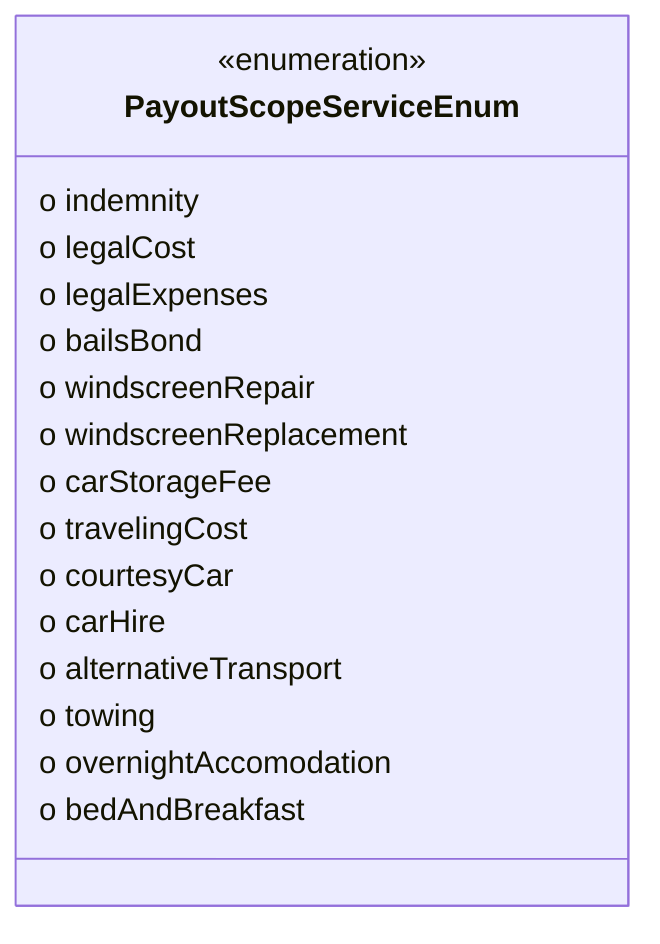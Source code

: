 classDiagram
class PayoutScopeServiceEnum {
<<enumeration>>
  o indemnity
  o legalCost
  o legalExpenses
  o bailsBond
  o windscreenRepair
  o windscreenReplacement
  o carStorageFee
  o travelingCost
  o courtesyCar
  o carHire
  o alternativeTransport
  o towing
  o overnightAccomodation
  o bedAndBreakfast
}